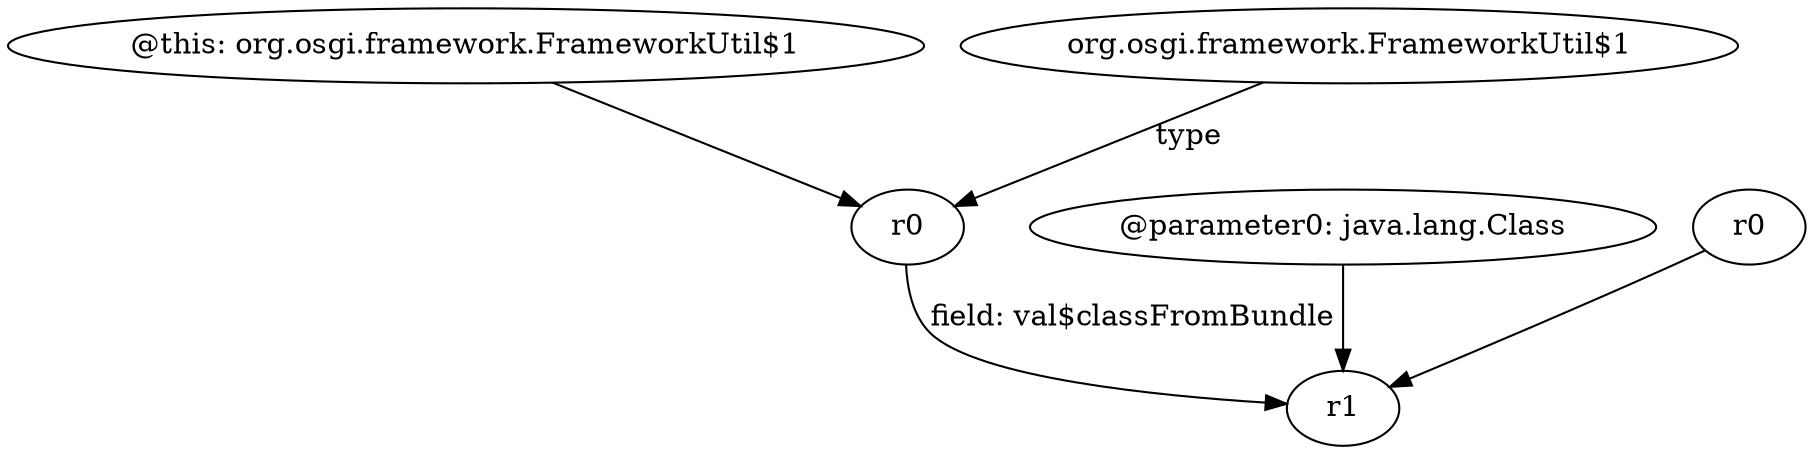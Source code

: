 digraph g {
0[label="@this: org.osgi.framework.FrameworkUtil$1"]
1[label="r0"]
0->1[label=""]
2[label="@parameter0: java.lang.Class"]
3[label="r1"]
2->3[label=""]
4[label="org.osgi.framework.FrameworkUtil$1"]
4->1[label="type"]
1->3[label="field: val$classFromBundle"]
5[label="r0"]
5->3[label=""]
}